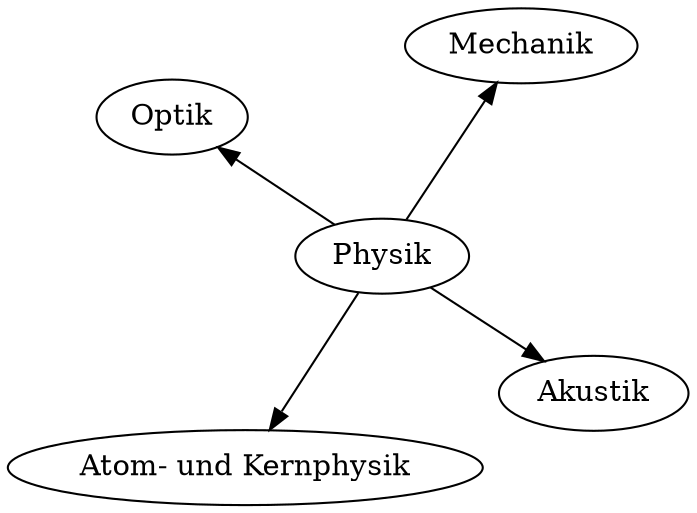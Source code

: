 digraph G {
  layout = neato;
  overlap = false;
  Physik -> Akustik;
  Physik -> "Atom- und Kernphysik";
  Physik -> Optik;
  Physik -> Mechanik;

}
